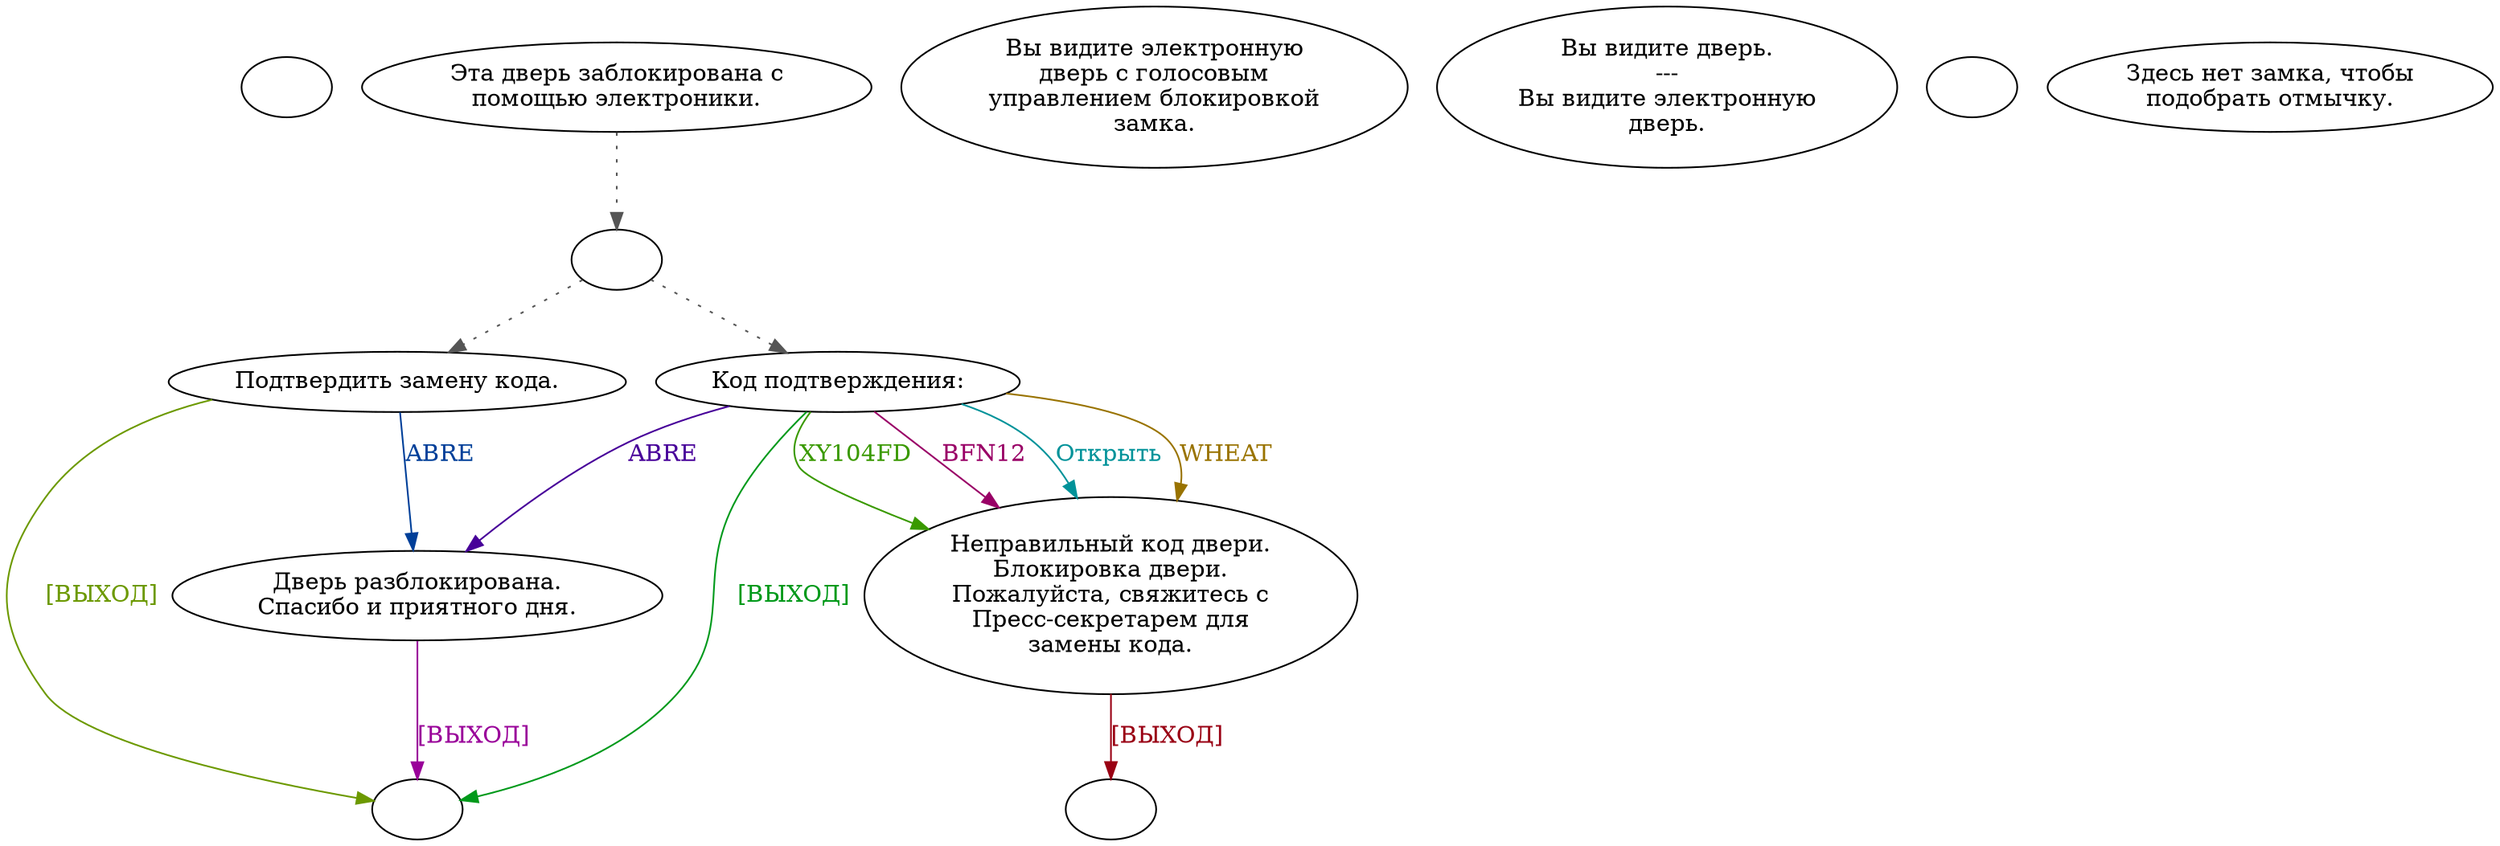 digraph epai5 {
  "start" [style=filled       fillcolor="#FFFFFF"       color="#000000"]
  "start" [label=""]
  "talk_p_proc" [style=filled       fillcolor="#FFFFFF"       color="#000000"]
  "talk_p_proc" -> "Node003" [style=dotted color="#555555"]
  "talk_p_proc" -> "Node001" [style=dotted color="#555555"]
  "talk_p_proc" [label=""]
  "description_p_proc" [style=filled       fillcolor="#FFFFFF"       color="#000000"]
  "description_p_proc" [label="Вы видите электронную\nдверь с голосовым\nуправлением блокировкой\nзамка."]
  "look_at_p_proc" [style=filled       fillcolor="#FFFFFF"       color="#000000"]
  "look_at_p_proc" [label="Вы видите дверь.\n---\nВы видите электронную\nдверь."]
  "use_p_proc" [style=filled       fillcolor="#FFFFFF"       color="#000000"]
  "use_p_proc" -> "talk_p_proc" [style=dotted color="#555555"]
  "use_p_proc" [label="Эта дверь заблокирована с\nпомощью электроники."]
  "destroy_p_proc" [style=filled       fillcolor="#FFFFFF"       color="#000000"]
  "destroy_p_proc" [label=""]
  "Node999" [style=filled       fillcolor="#FFFFFF"       color="#000000"]
  "Node999" [label=""]
  "Node001" [style=filled       fillcolor="#FFFFFF"       color="#000000"]
  "Node001" [label="Код подтверждения:"]
  "Node001" -> "Node002" [label="XY104FD" color="#399900" fontcolor="#399900"]
  "Node001" -> "Node002" [label="BFN12" color="#990066" fontcolor="#990066"]
  "Node001" -> "Node002" [label="Открыть" color="#009299" fontcolor="#009299"]
  "Node001" -> "Node002" [label="WHEAT" color="#997300" fontcolor="#997300"]
  "Node001" -> "Node003a" [label="ABRE" color="#470099" fontcolor="#470099"]
  "Node001" -> "Node999" [label="[ВЫХОД]" color="#00991A" fontcolor="#00991A"]
  "Node002" [style=filled       fillcolor="#FFFFFF"       color="#000000"]
  "Node002" [label="Неправильный код двери.\nБлокировка двери.\nПожалуйста, свяжитесь с\nПресс-секретарем для\nзамены кода."]
  "Node002" -> "Node002a" [label="[ВЫХОД]" color="#990013" fontcolor="#990013"]
  "Node003" [style=filled       fillcolor="#FFFFFF"       color="#000000"]
  "Node003" [label="Подтвердить замену кода."]
  "Node003" -> "Node003a" [label="ABRE" color="#003F99" fontcolor="#003F99"]
  "Node003" -> "Node999" [label="[ВЫХОД]" color="#6C9900" fontcolor="#6C9900"]
  "Node003a" [style=filled       fillcolor="#FFFFFF"       color="#000000"]
  "Node003a" [label="Дверь разблокирована.\nСпасибо и приятного дня."]
  "Node003a" -> "Node999" [label="[ВЫХОД]" color="#990099" fontcolor="#990099"]
  "Node002a" [style=filled       fillcolor="#FFFFFF"       color="#000000"]
  "Node002a" [label=""]
  "use_skill_on_p_proc" [style=filled       fillcolor="#FFFFFF"       color="#000000"]
  "use_skill_on_p_proc" [label="Здесь нет замка, чтобы\nподобрать отмычку."]
}